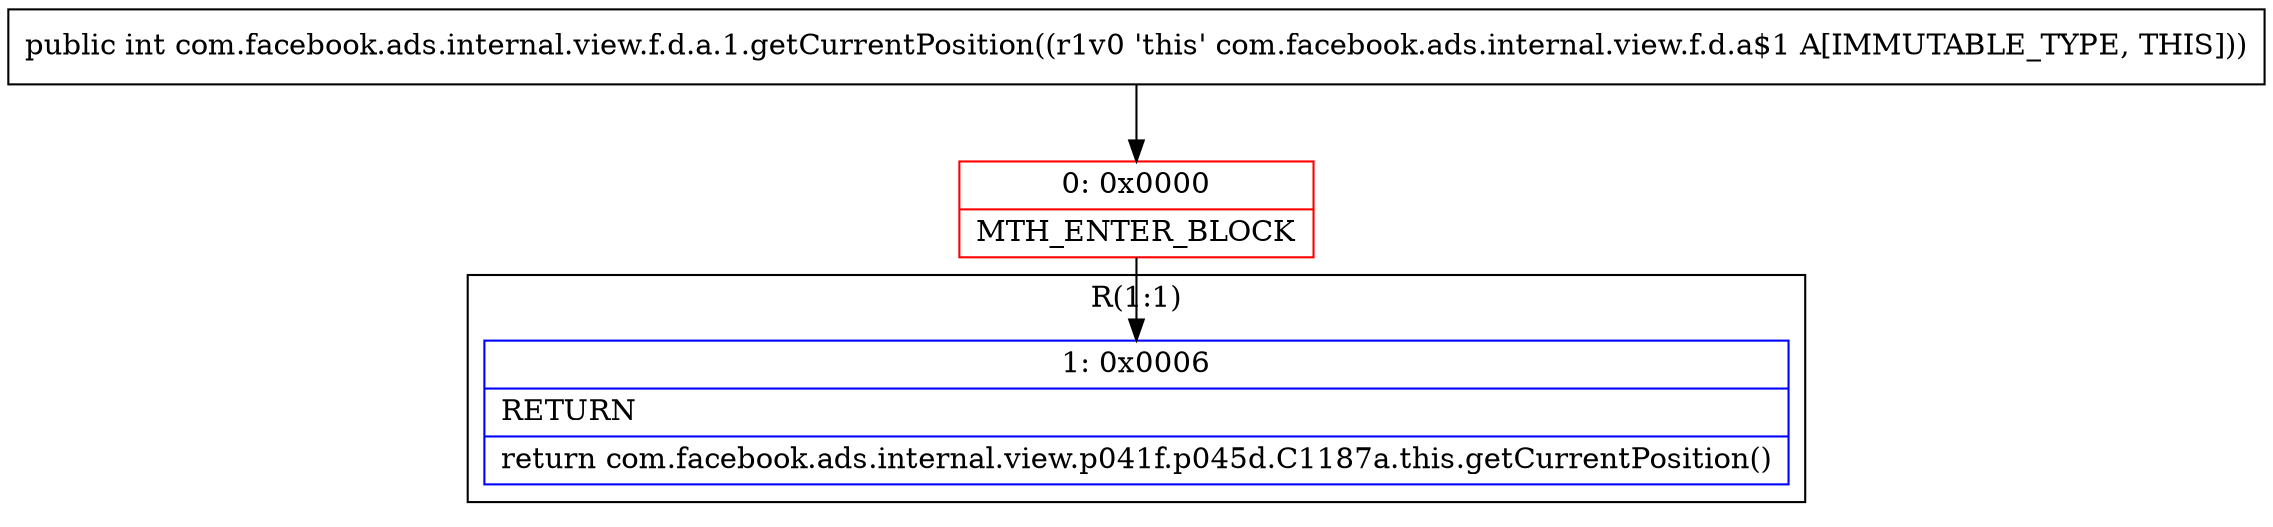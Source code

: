 digraph "CFG forcom.facebook.ads.internal.view.f.d.a.1.getCurrentPosition()I" {
subgraph cluster_Region_308758317 {
label = "R(1:1)";
node [shape=record,color=blue];
Node_1 [shape=record,label="{1\:\ 0x0006|RETURN\l|return com.facebook.ads.internal.view.p041f.p045d.C1187a.this.getCurrentPosition()\l}"];
}
Node_0 [shape=record,color=red,label="{0\:\ 0x0000|MTH_ENTER_BLOCK\l}"];
MethodNode[shape=record,label="{public int com.facebook.ads.internal.view.f.d.a.1.getCurrentPosition((r1v0 'this' com.facebook.ads.internal.view.f.d.a$1 A[IMMUTABLE_TYPE, THIS])) }"];
MethodNode -> Node_0;
Node_0 -> Node_1;
}

